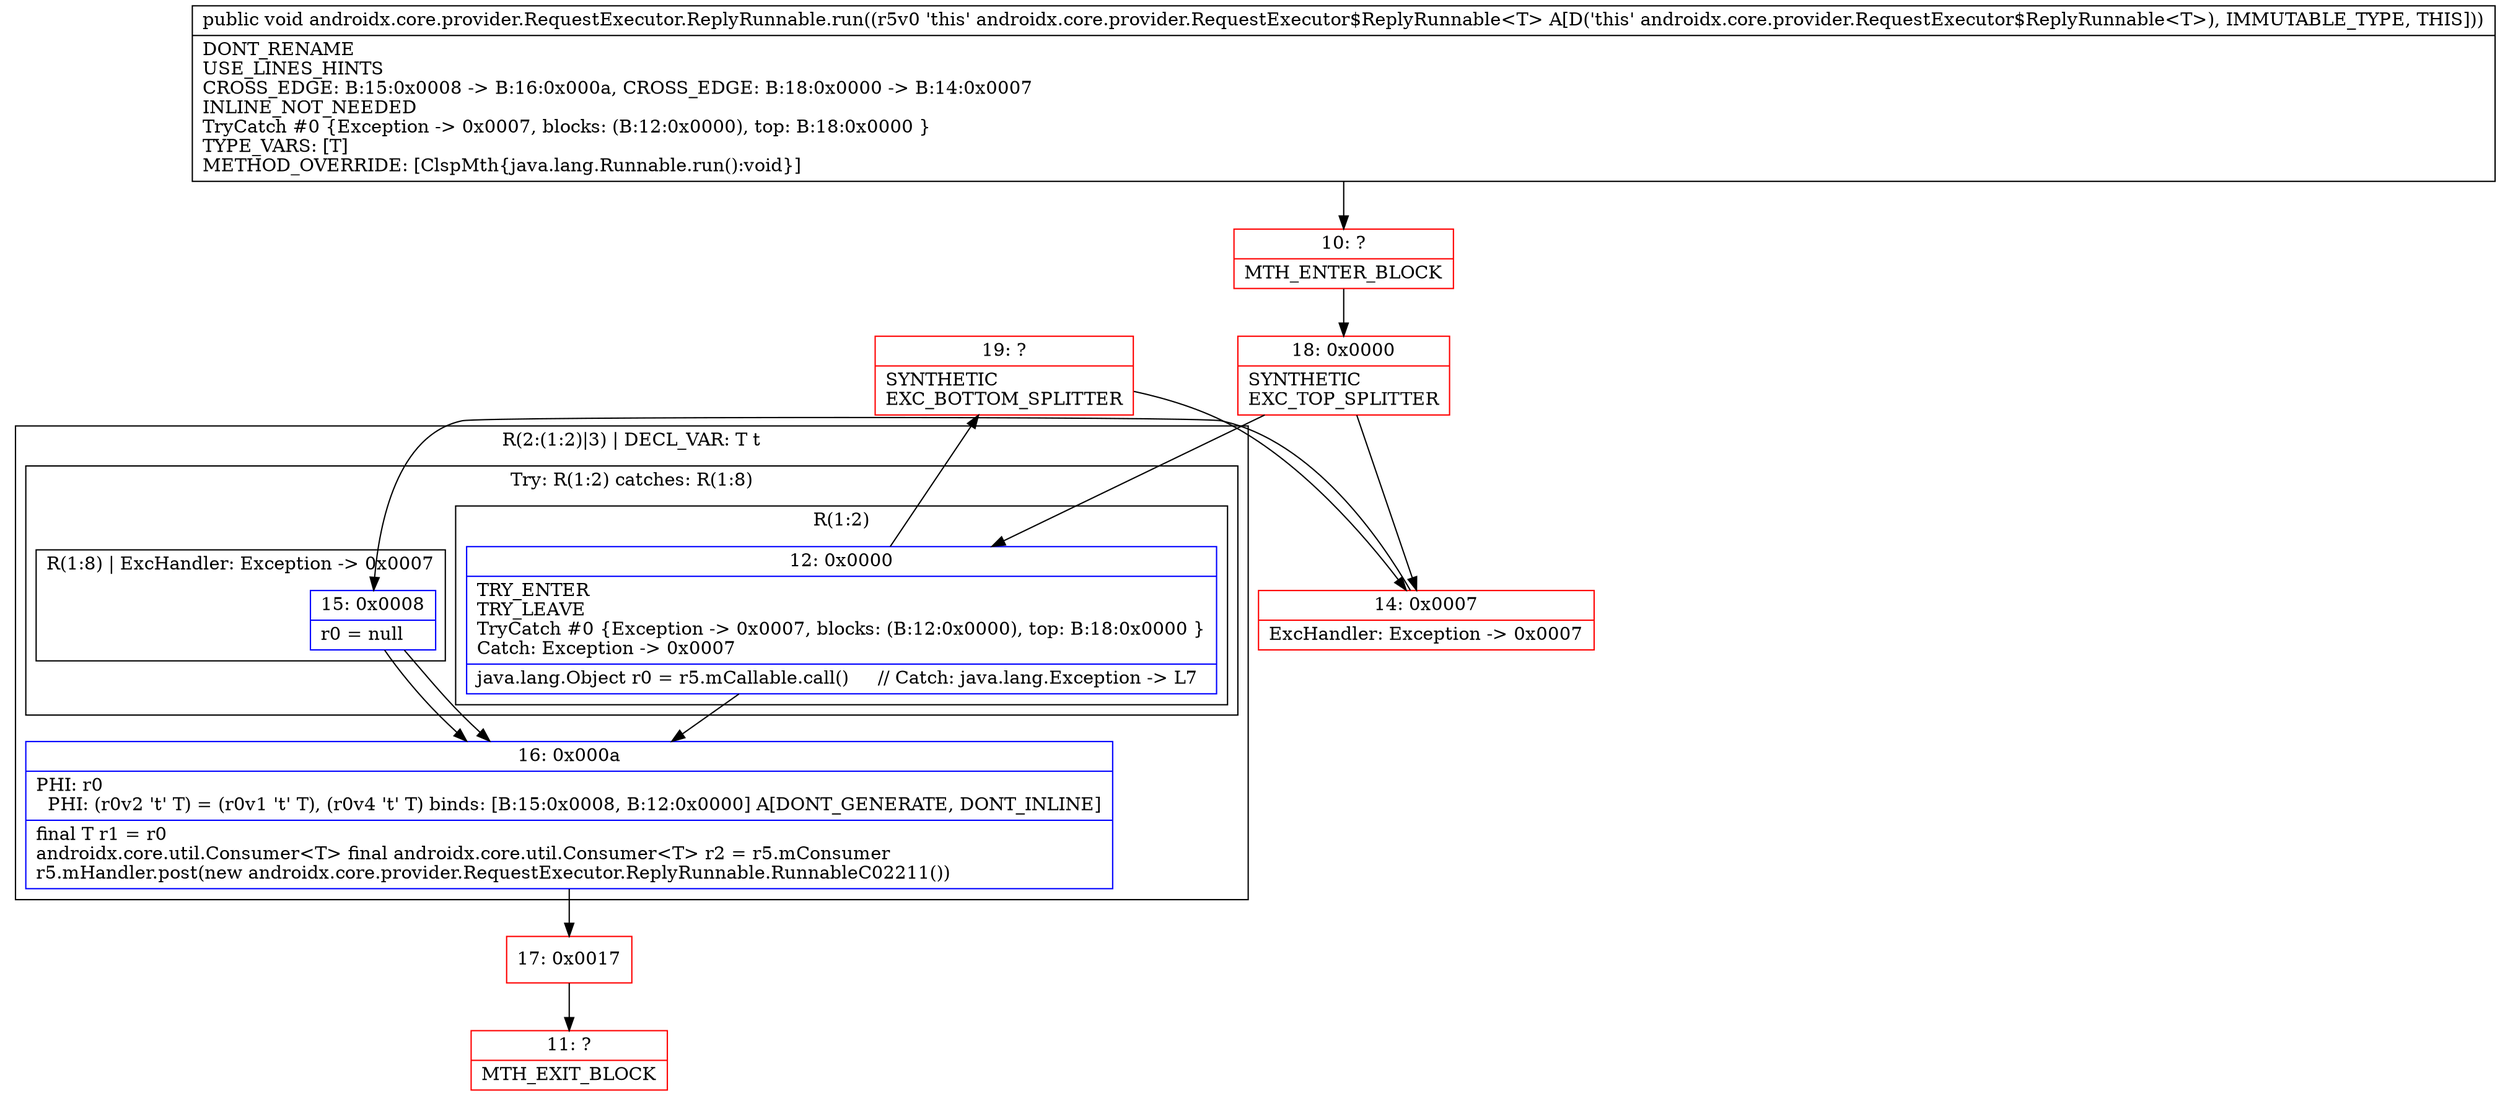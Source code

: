 digraph "CFG forandroidx.core.provider.RequestExecutor.ReplyRunnable.run()V" {
subgraph cluster_Region_2101279131 {
label = "R(2:(1:2)|3) | DECL_VAR: T t\l";
node [shape=record,color=blue];
subgraph cluster_TryCatchRegion_398373069 {
label = "Try: R(1:2) catches: R(1:8)";
node [shape=record,color=blue];
subgraph cluster_Region_652088724 {
label = "R(1:2)";
node [shape=record,color=blue];
Node_12 [shape=record,label="{12\:\ 0x0000|TRY_ENTER\lTRY_LEAVE\lTryCatch #0 \{Exception \-\> 0x0007, blocks: (B:12:0x0000), top: B:18:0x0000 \}\lCatch: Exception \-\> 0x0007\l|java.lang.Object r0 = r5.mCallable.call()     \/\/ Catch: java.lang.Exception \-\> L7\l}"];
}
subgraph cluster_Region_824091878 {
label = "R(1:8) | ExcHandler: Exception \-\> 0x0007\l";
node [shape=record,color=blue];
Node_15 [shape=record,label="{15\:\ 0x0008|r0 = null\l}"];
}
}
Node_16 [shape=record,label="{16\:\ 0x000a|PHI: r0 \l  PHI: (r0v2 't' T) = (r0v1 't' T), (r0v4 't' T) binds: [B:15:0x0008, B:12:0x0000] A[DONT_GENERATE, DONT_INLINE]\l|final T r1 = r0\landroidx.core.util.Consumer\<T\> final androidx.core.util.Consumer\<T\> r2 = r5.mConsumer\lr5.mHandler.post(new androidx.core.provider.RequestExecutor.ReplyRunnable.RunnableC02211())\l}"];
}
subgraph cluster_Region_824091878 {
label = "R(1:8) | ExcHandler: Exception \-\> 0x0007\l";
node [shape=record,color=blue];
Node_15 [shape=record,label="{15\:\ 0x0008|r0 = null\l}"];
}
Node_10 [shape=record,color=red,label="{10\:\ ?|MTH_ENTER_BLOCK\l}"];
Node_18 [shape=record,color=red,label="{18\:\ 0x0000|SYNTHETIC\lEXC_TOP_SPLITTER\l}"];
Node_17 [shape=record,color=red,label="{17\:\ 0x0017}"];
Node_11 [shape=record,color=red,label="{11\:\ ?|MTH_EXIT_BLOCK\l}"];
Node_19 [shape=record,color=red,label="{19\:\ ?|SYNTHETIC\lEXC_BOTTOM_SPLITTER\l}"];
Node_14 [shape=record,color=red,label="{14\:\ 0x0007|ExcHandler: Exception \-\> 0x0007\l}"];
MethodNode[shape=record,label="{public void androidx.core.provider.RequestExecutor.ReplyRunnable.run((r5v0 'this' androidx.core.provider.RequestExecutor$ReplyRunnable\<T\> A[D('this' androidx.core.provider.RequestExecutor$ReplyRunnable\<T\>), IMMUTABLE_TYPE, THIS]))  | DONT_RENAME\lUSE_LINES_HINTS\lCROSS_EDGE: B:15:0x0008 \-\> B:16:0x000a, CROSS_EDGE: B:18:0x0000 \-\> B:14:0x0007\lINLINE_NOT_NEEDED\lTryCatch #0 \{Exception \-\> 0x0007, blocks: (B:12:0x0000), top: B:18:0x0000 \}\lTYPE_VARS: [T]\lMETHOD_OVERRIDE: [ClspMth\{java.lang.Runnable.run():void\}]\l}"];
MethodNode -> Node_10;Node_12 -> Node_16;
Node_12 -> Node_19;
Node_15 -> Node_16;
Node_16 -> Node_17;
Node_15 -> Node_16;
Node_10 -> Node_18;
Node_18 -> Node_12;
Node_18 -> Node_14;
Node_17 -> Node_11;
Node_19 -> Node_14;
Node_14 -> Node_15;
}

